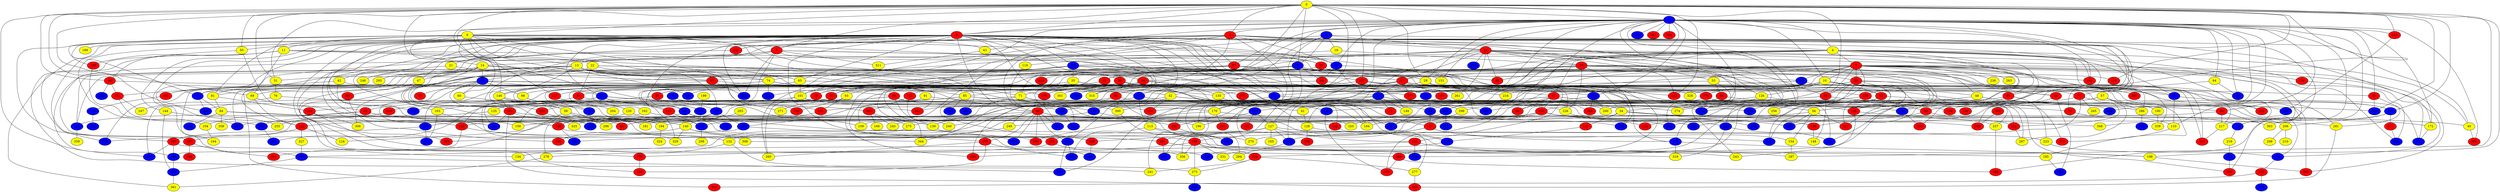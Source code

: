 graph {
0 [style = filled fillcolor = yellow];
1 [style = filled fillcolor = blue];
2 [style = filled fillcolor = red];
3 [style = filled fillcolor = red];
4 [style = filled fillcolor = yellow];
5 [style = filled fillcolor = red];
6 [style = filled fillcolor = yellow];
7 [style = filled fillcolor = red];
8 [style = filled fillcolor = blue];
9 [style = filled fillcolor = blue];
10 [style = filled fillcolor = yellow];
11 [style = filled fillcolor = yellow];
12 [style = filled fillcolor = blue];
13 [style = filled fillcolor = yellow];
14 [style = filled fillcolor = yellow];
15 [style = filled fillcolor = blue];
16 [style = filled fillcolor = red];
17 [style = filled fillcolor = red];
18 [style = filled fillcolor = yellow];
19 [style = filled fillcolor = red];
20 [style = filled fillcolor = red];
21 [style = filled fillcolor = yellow];
22 [style = filled fillcolor = yellow];
23 [style = filled fillcolor = blue];
24 [style = filled fillcolor = red];
25 [style = filled fillcolor = red];
26 [style = filled fillcolor = blue];
27 [style = filled fillcolor = blue];
28 [style = filled fillcolor = yellow];
29 [style = filled fillcolor = red];
30 [style = filled fillcolor = red];
31 [style = filled fillcolor = yellow];
32 [style = filled fillcolor = yellow];
33 [style = filled fillcolor = red];
34 [style = filled fillcolor = yellow];
35 [style = filled fillcolor = yellow];
36 [style = filled fillcolor = red];
37 [style = filled fillcolor = red];
38 [style = filled fillcolor = red];
39 [style = filled fillcolor = red];
40 [style = filled fillcolor = yellow];
41 [style = filled fillcolor = yellow];
42 [style = filled fillcolor = yellow];
43 [style = filled fillcolor = yellow];
44 [style = filled fillcolor = red];
45 [style = filled fillcolor = red];
46 [style = filled fillcolor = red];
47 [style = filled fillcolor = yellow];
48 [style = filled fillcolor = yellow];
49 [style = filled fillcolor = red];
50 [style = filled fillcolor = yellow];
51 [style = filled fillcolor = blue];
52 [style = filled fillcolor = blue];
53 [style = filled fillcolor = yellow];
54 [style = filled fillcolor = red];
55 [style = filled fillcolor = red];
56 [style = filled fillcolor = yellow];
57 [style = filled fillcolor = yellow];
58 [style = filled fillcolor = blue];
59 [style = filled fillcolor = yellow];
60 [style = filled fillcolor = yellow];
61 [style = filled fillcolor = blue];
62 [style = filled fillcolor = red];
63 [style = filled fillcolor = red];
64 [style = filled fillcolor = yellow];
65 [style = filled fillcolor = yellow];
66 [style = filled fillcolor = red];
67 [style = filled fillcolor = red];
68 [style = filled fillcolor = red];
69 [style = filled fillcolor = yellow];
70 [style = filled fillcolor = red];
71 [style = filled fillcolor = yellow];
72 [style = filled fillcolor = red];
73 [style = filled fillcolor = red];
74 [style = filled fillcolor = yellow];
75 [style = filled fillcolor = blue];
76 [style = filled fillcolor = yellow];
77 [style = filled fillcolor = blue];
78 [style = filled fillcolor = blue];
79 [style = filled fillcolor = blue];
80 [style = filled fillcolor = blue];
81 [style = filled fillcolor = yellow];
82 [style = filled fillcolor = blue];
83 [style = filled fillcolor = red];
84 [style = filled fillcolor = yellow];
85 [style = filled fillcolor = yellow];
86 [style = filled fillcolor = red];
87 [style = filled fillcolor = blue];
88 [style = filled fillcolor = red];
89 [style = filled fillcolor = blue];
90 [style = filled fillcolor = red];
91 [style = filled fillcolor = yellow];
92 [style = filled fillcolor = blue];
93 [style = filled fillcolor = yellow];
94 [style = filled fillcolor = red];
95 [style = filled fillcolor = red];
96 [style = filled fillcolor = red];
97 [style = filled fillcolor = red];
98 [style = filled fillcolor = yellow];
99 [style = filled fillcolor = red];
100 [style = filled fillcolor = yellow];
101 [style = filled fillcolor = yellow];
102 [style = filled fillcolor = red];
103 [style = filled fillcolor = yellow];
104 [style = filled fillcolor = yellow];
105 [style = filled fillcolor = red];
106 [style = filled fillcolor = red];
107 [style = filled fillcolor = blue];
108 [style = filled fillcolor = red];
109 [style = filled fillcolor = yellow];
110 [style = filled fillcolor = yellow];
111 [style = filled fillcolor = red];
112 [style = filled fillcolor = red];
113 [style = filled fillcolor = yellow];
114 [style = filled fillcolor = red];
115 [style = filled fillcolor = blue];
116 [style = filled fillcolor = yellow];
117 [style = filled fillcolor = red];
118 [style = filled fillcolor = red];
119 [style = filled fillcolor = blue];
120 [style = filled fillcolor = yellow];
121 [style = filled fillcolor = blue];
122 [style = filled fillcolor = red];
123 [style = filled fillcolor = blue];
124 [style = filled fillcolor = yellow];
125 [style = filled fillcolor = yellow];
126 [style = filled fillcolor = yellow];
127 [style = filled fillcolor = yellow];
128 [style = filled fillcolor = yellow];
129 [style = filled fillcolor = red];
130 [style = filled fillcolor = blue];
131 [style = filled fillcolor = red];
132 [style = filled fillcolor = yellow];
133 [style = filled fillcolor = red];
134 [style = filled fillcolor = yellow];
135 [style = filled fillcolor = yellow];
136 [style = filled fillcolor = red];
137 [style = filled fillcolor = red];
138 [style = filled fillcolor = red];
139 [style = filled fillcolor = yellow];
140 [style = filled fillcolor = yellow];
141 [style = filled fillcolor = blue];
142 [style = filled fillcolor = red];
143 [style = filled fillcolor = red];
144 [style = filled fillcolor = yellow];
145 [style = filled fillcolor = red];
146 [style = filled fillcolor = yellow];
147 [style = filled fillcolor = red];
148 [style = filled fillcolor = yellow];
149 [style = filled fillcolor = yellow];
150 [style = filled fillcolor = red];
151 [style = filled fillcolor = yellow];
152 [style = filled fillcolor = red];
153 [style = filled fillcolor = red];
154 [style = filled fillcolor = yellow];
155 [style = filled fillcolor = red];
156 [style = filled fillcolor = red];
157 [style = filled fillcolor = blue];
158 [style = filled fillcolor = yellow];
159 [style = filled fillcolor = red];
160 [style = filled fillcolor = blue];
161 [style = filled fillcolor = red];
162 [style = filled fillcolor = yellow];
163 [style = filled fillcolor = blue];
164 [style = filled fillcolor = yellow];
165 [style = filled fillcolor = yellow];
166 [style = filled fillcolor = yellow];
167 [style = filled fillcolor = red];
168 [style = filled fillcolor = blue];
169 [style = filled fillcolor = blue];
170 [style = filled fillcolor = yellow];
171 [style = filled fillcolor = blue];
172 [style = filled fillcolor = yellow];
173 [style = filled fillcolor = blue];
174 [style = filled fillcolor = blue];
175 [style = filled fillcolor = blue];
176 [style = filled fillcolor = red];
177 [style = filled fillcolor = red];
178 [style = filled fillcolor = red];
179 [style = filled fillcolor = red];
180 [style = filled fillcolor = blue];
181 [style = filled fillcolor = yellow];
182 [style = filled fillcolor = blue];
183 [style = filled fillcolor = red];
184 [style = filled fillcolor = yellow];
185 [style = filled fillcolor = yellow];
186 [style = filled fillcolor = red];
187 [style = filled fillcolor = yellow];
188 [style = filled fillcolor = red];
189 [style = filled fillcolor = yellow];
190 [style = filled fillcolor = yellow];
191 [style = filled fillcolor = blue];
192 [style = filled fillcolor = blue];
193 [style = filled fillcolor = blue];
194 [style = filled fillcolor = yellow];
195 [style = filled fillcolor = blue];
196 [style = filled fillcolor = blue];
197 [style = filled fillcolor = red];
198 [style = filled fillcolor = yellow];
199 [style = filled fillcolor = yellow];
200 [style = filled fillcolor = yellow];
201 [style = filled fillcolor = red];
202 [style = filled fillcolor = red];
203 [style = filled fillcolor = yellow];
204 [style = filled fillcolor = yellow];
205 [style = filled fillcolor = red];
206 [style = filled fillcolor = yellow];
207 [style = filled fillcolor = red];
208 [style = filled fillcolor = yellow];
209 [style = filled fillcolor = blue];
210 [style = filled fillcolor = yellow];
211 [style = filled fillcolor = blue];
212 [style = filled fillcolor = blue];
213 [style = filled fillcolor = blue];
214 [style = filled fillcolor = blue];
215 [style = filled fillcolor = red];
216 [style = filled fillcolor = yellow];
217 [style = filled fillcolor = yellow];
218 [style = filled fillcolor = red];
219 [style = filled fillcolor = yellow];
220 [style = filled fillcolor = blue];
221 [style = filled fillcolor = red];
222 [style = filled fillcolor = red];
223 [style = filled fillcolor = yellow];
224 [style = filled fillcolor = red];
225 [style = filled fillcolor = blue];
226 [style = filled fillcolor = yellow];
227 [style = filled fillcolor = blue];
228 [style = filled fillcolor = red];
229 [style = filled fillcolor = blue];
230 [style = filled fillcolor = red];
231 [style = filled fillcolor = blue];
232 [style = filled fillcolor = red];
233 [style = filled fillcolor = blue];
234 [style = filled fillcolor = red];
235 [style = filled fillcolor = blue];
236 [style = filled fillcolor = yellow];
237 [style = filled fillcolor = red];
238 [style = filled fillcolor = blue];
239 [style = filled fillcolor = blue];
240 [style = filled fillcolor = yellow];
241 [style = filled fillcolor = yellow];
242 [style = filled fillcolor = blue];
243 [style = filled fillcolor = yellow];
244 [style = filled fillcolor = blue];
245 [style = filled fillcolor = yellow];
246 [style = filled fillcolor = yellow];
247 [style = filled fillcolor = yellow];
248 [style = filled fillcolor = blue];
249 [style = filled fillcolor = yellow];
250 [style = filled fillcolor = blue];
251 [style = filled fillcolor = red];
252 [style = filled fillcolor = red];
253 [style = filled fillcolor = red];
254 [style = filled fillcolor = red];
255 [style = filled fillcolor = yellow];
256 [style = filled fillcolor = yellow];
257 [style = filled fillcolor = yellow];
258 [style = filled fillcolor = blue];
259 [style = filled fillcolor = red];
260 [style = filled fillcolor = yellow];
261 [style = filled fillcolor = yellow];
262 [style = filled fillcolor = blue];
263 [style = filled fillcolor = yellow];
264 [style = filled fillcolor = blue];
265 [style = filled fillcolor = yellow];
266 [style = filled fillcolor = blue];
267 [style = filled fillcolor = red];
268 [style = filled fillcolor = blue];
269 [style = filled fillcolor = blue];
270 [style = filled fillcolor = yellow];
271 [style = filled fillcolor = yellow];
272 [style = filled fillcolor = red];
273 [style = filled fillcolor = yellow];
274 [style = filled fillcolor = yellow];
275 [style = filled fillcolor = yellow];
276 [style = filled fillcolor = red];
277 [style = filled fillcolor = yellow];
278 [style = filled fillcolor = yellow];
279 [style = filled fillcolor = blue];
280 [style = filled fillcolor = red];
281 [style = filled fillcolor = yellow];
282 [style = filled fillcolor = blue];
283 [style = filled fillcolor = blue];
284 [style = filled fillcolor = blue];
285 [style = filled fillcolor = blue];
286 [style = filled fillcolor = yellow];
287 [style = filled fillcolor = yellow];
288 [style = filled fillcolor = red];
289 [style = filled fillcolor = blue];
290 [style = filled fillcolor = red];
291 [style = filled fillcolor = red];
292 [style = filled fillcolor = blue];
293 [style = filled fillcolor = yellow];
294 [style = filled fillcolor = yellow];
295 [style = filled fillcolor = blue];
296 [style = filled fillcolor = yellow];
297 [style = filled fillcolor = red];
298 [style = filled fillcolor = yellow];
299 [style = filled fillcolor = yellow];
300 [style = filled fillcolor = yellow];
301 [style = filled fillcolor = yellow];
302 [style = filled fillcolor = blue];
303 [style = filled fillcolor = red];
304 [style = filled fillcolor = red];
305 [style = filled fillcolor = red];
306 [style = filled fillcolor = yellow];
307 [style = filled fillcolor = blue];
308 [style = filled fillcolor = yellow];
309 [style = filled fillcolor = red];
310 [style = filled fillcolor = red];
311 [style = filled fillcolor = yellow];
312 [style = filled fillcolor = blue];
313 [style = filled fillcolor = red];
314 [style = filled fillcolor = red];
315 [style = filled fillcolor = yellow];
316 [style = filled fillcolor = blue];
317 [style = filled fillcolor = red];
318 [style = filled fillcolor = blue];
319 [style = filled fillcolor = yellow];
320 [style = filled fillcolor = yellow];
321 [style = filled fillcolor = blue];
322 [style = filled fillcolor = red];
323 [style = filled fillcolor = blue];
324 [style = filled fillcolor = yellow];
325 [style = filled fillcolor = yellow];
326 [style = filled fillcolor = blue];
327 [style = filled fillcolor = yellow];
328 [style = filled fillcolor = yellow];
329 [style = filled fillcolor = yellow];
330 [style = filled fillcolor = red];
331 [style = filled fillcolor = yellow];
332 [style = filled fillcolor = blue];
333 [style = filled fillcolor = red];
334 [style = filled fillcolor = blue];
335 [style = filled fillcolor = blue];
336 [style = filled fillcolor = blue];
337 [style = filled fillcolor = blue];
338 [style = filled fillcolor = red];
339 [style = filled fillcolor = yellow];
340 [style = filled fillcolor = red];
341 [style = filled fillcolor = blue];
342 [style = filled fillcolor = red];
343 [style = filled fillcolor = blue];
344 [style = filled fillcolor = yellow];
345 [style = filled fillcolor = red];
346 [style = filled fillcolor = red];
347 [style = filled fillcolor = blue];
348 [style = filled fillcolor = yellow];
349 [style = filled fillcolor = red];
350 [style = filled fillcolor = red];
351 [style = filled fillcolor = blue];
352 [style = filled fillcolor = red];
353 [style = filled fillcolor = blue];
354 [style = filled fillcolor = blue];
355 [style = filled fillcolor = red];
356 [style = filled fillcolor = yellow];
357 [style = filled fillcolor = blue];
358 [style = filled fillcolor = yellow];
359 [style = filled fillcolor = yellow];
360 [style = filled fillcolor = blue];
361 [style = filled fillcolor = yellow];
362 [style = filled fillcolor = red];
363 [style = filled fillcolor = yellow];
364 [style = filled fillcolor = blue];
365 [style = filled fillcolor = red];
366 [style = filled fillcolor = blue];
0 -- 6;
1 -- 3;
0 -- 9;
0 -- 14;
0 -- 28;
0 -- 31;
0 -- 50;
0 -- 69;
0 -- 96;
0 -- 107;
0 -- 118;
0 -- 123;
0 -- 131;
0 -- 143;
0 -- 156;
0 -- 187;
0 -- 190;
0 -- 198;
0 -- 5;
0 -- 3;
0 -- 2;
0 -- 1;
0 -- 215;
0 -- 237;
0 -- 262;
0 -- 307;
0 -- 331;
0 -- 360;
1 -- 2;
1 -- 4;
1 -- 10;
1 -- 12;
1 -- 28;
1 -- 30;
1 -- 31;
1 -- 33;
1 -- 37;
1 -- 64;
1 -- 83;
1 -- 92;
1 -- 101;
1 -- 110;
1 -- 117;
1 -- 127;
1 -- 130;
1 -- 135;
1 -- 137;
1 -- 151;
1 -- 172;
1 -- 174;
1 -- 176;
1 -- 177;
1 -- 200;
1 -- 215;
1 -- 233;
1 -- 239;
1 -- 248;
1 -- 267;
1 -- 269;
1 -- 291;
1 -- 296;
1 -- 304;
1 -- 348;
1 -- 355;
1 -- 362;
2 -- 12;
2 -- 16;
2 -- 38;
2 -- 40;
2 -- 43;
2 -- 49;
2 -- 59;
2 -- 77;
2 -- 79;
2 -- 171;
2 -- 232;
2 -- 260;
2 -- 315;
2 -- 341;
3 -- 4;
3 -- 5;
3 -- 20;
3 -- 21;
3 -- 23;
3 -- 27;
3 -- 36;
3 -- 37;
3 -- 39;
3 -- 42;
3 -- 47;
3 -- 49;
3 -- 50;
3 -- 52;
3 -- 53;
3 -- 61;
3 -- 65;
3 -- 70;
3 -- 95;
3 -- 103;
3 -- 104;
3 -- 123;
3 -- 128;
3 -- 129;
3 -- 134;
3 -- 144;
3 -- 158;
3 -- 159;
3 -- 161;
3 -- 172;
3 -- 182;
3 -- 197;
3 -- 207;
3 -- 225;
3 -- 226;
3 -- 244;
3 -- 246;
3 -- 264;
3 -- 295;
3 -- 298;
3 -- 303;
3 -- 334;
3 -- 361;
4 -- 7;
4 -- 13;
4 -- 26;
4 -- 40;
4 -- 58;
4 -- 67;
4 -- 85;
4 -- 87;
4 -- 156;
4 -- 217;
4 -- 291;
4 -- 309;
4 -- 347;
4 -- 350;
5 -- 13;
5 -- 14;
5 -- 79;
5 -- 119;
5 -- 160;
5 -- 197;
5 -- 264;
5 -- 288;
5 -- 311;
6 -- 11;
6 -- 12;
6 -- 13;
6 -- 27;
6 -- 43;
6 -- 54;
6 -- 55;
6 -- 60;
6 -- 74;
6 -- 77;
6 -- 80;
6 -- 81;
6 -- 146;
6 -- 167;
6 -- 173;
6 -- 188;
6 -- 189;
6 -- 193;
6 -- 271;
7 -- 10;
7 -- 17;
7 -- 29;
7 -- 39;
7 -- 45;
7 -- 48;
7 -- 54;
7 -- 82;
7 -- 138;
7 -- 170;
7 -- 206;
7 -- 212;
7 -- 216;
7 -- 217;
7 -- 229;
7 -- 236;
7 -- 242;
7 -- 263;
7 -- 279;
7 -- 286;
7 -- 295;
7 -- 305;
7 -- 321;
7 -- 328;
8 -- 9;
8 -- 16;
8 -- 18;
8 -- 32;
8 -- 105;
8 -- 136;
8 -- 146;
9 -- 17;
9 -- 44;
9 -- 111;
9 -- 139;
9 -- 171;
9 -- 294;
9 -- 314;
9 -- 317;
10 -- 27;
10 -- 48;
10 -- 51;
10 -- 63;
10 -- 67;
10 -- 92;
10 -- 107;
10 -- 114;
10 -- 126;
10 -- 212;
10 -- 220;
10 -- 231;
10 -- 276;
10 -- 280;
10 -- 317;
11 -- 22;
11 -- 26;
11 -- 69;
11 -- 175;
11 -- 188;
11 -- 270;
11 -- 273;
12 -- 44;
12 -- 149;
12 -- 234;
12 -- 290;
13 -- 15;
13 -- 47;
13 -- 59;
13 -- 65;
13 -- 71;
13 -- 82;
13 -- 86;
13 -- 102;
13 -- 119;
13 -- 122;
13 -- 168;
13 -- 176;
13 -- 253;
13 -- 285;
13 -- 342;
14 -- 15;
14 -- 68;
14 -- 74;
14 -- 97;
14 -- 183;
14 -- 246;
14 -- 293;
15 -- 32;
15 -- 52;
15 -- 60;
15 -- 61;
15 -- 81;
15 -- 90;
15 -- 98;
15 -- 102;
15 -- 130;
15 -- 156;
15 -- 164;
15 -- 175;
15 -- 181;
15 -- 224;
15 -- 308;
16 -- 17;
16 -- 19;
16 -- 23;
16 -- 71;
16 -- 95;
16 -- 99;
16 -- 143;
16 -- 192;
16 -- 195;
16 -- 261;
16 -- 274;
16 -- 279;
16 -- 313;
16 -- 322;
16 -- 344;
17 -- 24;
17 -- 26;
17 -- 69;
17 -- 71;
17 -- 93;
17 -- 108;
17 -- 155;
17 -- 163;
17 -- 177;
17 -- 196;
17 -- 257;
17 -- 259;
17 -- 281;
17 -- 330;
18 -- 19;
18 -- 116;
19 -- 24;
19 -- 25;
19 -- 45;
19 -- 56;
19 -- 99;
19 -- 118;
19 -- 196;
19 -- 226;
19 -- 235;
19 -- 243;
19 -- 291;
19 -- 329;
19 -- 339;
20 -- 25;
20 -- 34;
20 -- 38;
20 -- 41;
20 -- 63;
20 -- 89;
20 -- 117;
20 -- 143;
20 -- 227;
21 -- 81;
21 -- 97;
22 -- 28;
22 -- 31;
22 -- 46;
22 -- 99;
22 -- 115;
22 -- 178;
22 -- 352;
23 -- 29;
23 -- 35;
23 -- 73;
23 -- 74;
23 -- 78;
23 -- 133;
23 -- 151;
23 -- 213;
23 -- 237;
23 -- 285;
23 -- 306;
24 -- 282;
24 -- 338;
24 -- 340;
25 -- 170;
25 -- 173;
26 -- 34;
26 -- 41;
26 -- 70;
26 -- 73;
26 -- 139;
26 -- 149;
26 -- 170;
26 -- 200;
26 -- 270;
26 -- 283;
27 -- 30;
27 -- 259;
28 -- 87;
28 -- 112;
28 -- 145;
28 -- 216;
28 -- 251;
29 -- 33;
29 -- 34;
29 -- 38;
29 -- 39;
29 -- 56;
29 -- 88;
29 -- 163;
29 -- 169;
29 -- 289;
30 -- 79;
30 -- 251;
31 -- 76;
32 -- 56;
32 -- 114;
32 -- 212;
32 -- 300;
32 -- 344;
33 -- 262;
33 -- 281;
34 -- 40;
34 -- 68;
34 -- 136;
34 -- 147;
34 -- 194;
34 -- 366;
35 -- 51;
35 -- 80;
35 -- 129;
35 -- 321;
36 -- 109;
36 -- 136;
36 -- 209;
36 -- 320;
37 -- 45;
37 -- 51;
37 -- 87;
37 -- 97;
37 -- 98;
37 -- 126;
37 -- 145;
37 -- 162;
38 -- 271;
39 -- 49;
39 -- 83;
39 -- 115;
39 -- 148;
40 -- 355;
41 -- 128;
42 -- 152;
42 -- 185;
42 -- 186;
43 -- 55;
43 -- 311;
44 -- 88;
44 -- 169;
45 -- 46;
45 -- 67;
46 -- 119;
46 -- 360;
47 -- 194;
47 -- 202;
48 -- 222;
48 -- 262;
49 -- 132;
49 -- 150;
49 -- 158;
49 -- 160;
49 -- 227;
49 -- 235;
49 -- 238;
49 -- 240;
49 -- 257;
49 -- 330;
49 -- 340;
50 -- 62;
50 -- 96;
52 -- 58;
52 -- 113;
52 -- 125;
53 -- 66;
53 -- 72;
53 -- 207;
53 -- 266;
54 -- 89;
54 -- 101;
54 -- 135;
54 -- 176;
54 -- 301;
54 -- 315;
54 -- 326;
54 -- 347;
55 -- 120;
55 -- 313;
56 -- 122;
56 -- 154;
56 -- 182;
56 -- 317;
57 -- 100;
57 -- 234;
57 -- 266;
57 -- 286;
57 -- 287;
58 -- 137;
59 -- 140;
59 -- 181;
59 -- 254;
60 -- 78;
61 -- 62;
61 -- 111;
61 -- 209;
61 -- 220;
61 -- 225;
61 -- 248;
61 -- 343;
62 -- 104;
62 -- 105;
62 -- 139;
62 -- 285;
63 -- 256;
63 -- 272;
63 -- 366;
64 -- 72;
64 -- 92;
65 -- 101;
65 -- 141;
65 -- 142;
66 -- 94;
66 -- 297;
66 -- 309;
67 -- 94;
67 -- 105;
67 -- 106;
67 -- 221;
67 -- 275;
67 -- 286;
67 -- 298;
67 -- 345;
67 -- 365;
69 -- 122;
69 -- 364;
70 -- 110;
71 -- 180;
71 -- 184;
71 -- 193;
71 -- 242;
72 -- 106;
72 -- 192;
72 -- 265;
72 -- 305;
74 -- 77;
74 -- 85;
74 -- 135;
74 -- 213;
74 -- 310;
75 -- 109;
75 -- 153;
76 -- 89;
76 -- 247;
77 -- 84;
77 -- 360;
79 -- 219;
81 -- 84;
81 -- 224;
82 -- 128;
82 -- 221;
83 -- 109;
83 -- 217;
83 -- 363;
84 -- 172;
84 -- 186;
84 -- 268;
84 -- 358;
85 -- 124;
85 -- 157;
85 -- 206;
85 -- 228;
85 -- 253;
85 -- 274;
86 -- 123;
86 -- 158;
86 -- 240;
86 -- 279;
86 -- 300;
86 -- 307;
86 -- 335;
87 -- 107;
87 -- 110;
88 -- 218;
89 -- 141;
89 -- 214;
89 -- 233;
91 -- 244;
91 -- 337;
93 -- 131;
93 -- 352;
95 -- 223;
95 -- 248;
95 -- 357;
96 -- 152;
96 -- 177;
96 -- 258;
97 -- 114;
97 -- 146;
97 -- 264;
98 -- 204;
98 -- 211;
100 -- 339;
101 -- 103;
101 -- 184;
101 -- 260;
101 -- 342;
102 -- 121;
103 -- 312;
103 -- 325;
104 -- 164;
105 -- 191;
106 -- 129;
106 -- 181;
106 -- 182;
106 -- 184;
106 -- 221;
106 -- 281;
106 -- 289;
106 -- 320;
106 -- 356;
107 -- 179;
107 -- 206;
107 -- 363;
108 -- 131;
108 -- 269;
110 -- 272;
111 -- 211;
112 -- 153;
112 -- 240;
113 -- 191;
113 -- 198;
113 -- 250;
115 -- 127;
115 -- 190;
115 -- 201;
116 -- 316;
117 -- 120;
119 -- 140;
119 -- 180;
119 -- 229;
120 -- 161;
120 -- 167;
121 -- 332;
122 -- 124;
122 -- 197;
122 -- 327;
123 -- 142;
123 -- 186;
125 -- 292;
126 -- 145;
126 -- 274;
126 -- 334;
127 -- 133;
127 -- 155;
127 -- 165;
127 -- 175;
127 -- 192;
127 -- 223;
127 -- 228;
128 -- 163;
128 -- 230;
129 -- 132;
129 -- 168;
130 -- 200;
130 -- 337;
130 -- 345;
131 -- 211;
132 -- 134;
132 -- 241;
133 -- 178;
133 -- 187;
133 -- 233;
135 -- 137;
136 -- 148;
137 -- 154;
137 -- 159;
137 -- 171;
137 -- 270;
138 -- 231;
139 -- 238;
140 -- 150;
140 -- 161;
140 -- 329;
140 -- 330;
140 -- 349;
141 -- 167;
141 -- 312;
142 -- 277;
144 -- 255;
144 -- 354;
145 -- 243;
145 -- 348;
146 -- 183;
146 -- 194;
146 -- 226;
147 -- 160;
150 -- 250;
150 -- 260;
150 -- 290;
152 -- 247;
152 -- 292;
153 -- 166;
153 -- 245;
153 -- 275;
154 -- 187;
155 -- 278;
155 -- 323;
156 -- 169;
156 -- 249;
156 -- 322;
159 -- 185;
159 -- 222;
159 -- 259;
159 -- 273;
159 -- 331;
159 -- 356;
160 -- 323;
161 -- 243;
161 -- 357;
162 -- 190;
162 -- 278;
167 -- 168;
167 -- 288;
167 -- 307;
168 -- 354;
170 -- 249;
170 -- 266;
170 -- 297;
171 -- 198;
171 -- 319;
172 -- 231;
178 -- 290;
179 -- 295;
180 -- 303;
180 -- 336;
183 -- 196;
183 -- 244;
183 -- 296;
183 -- 333;
185 -- 282;
186 -- 343;
186 -- 344;
188 -- 229;
192 -- 294;
194 -- 324;
197 -- 254;
197 -- 346;
198 -- 305;
199 -- 225;
202 -- 349;
203 -- 325;
205 -- 340;
206 -- 208;
206 -- 210;
209 -- 316;
211 -- 299;
212 -- 351;
212 -- 364;
215 -- 283;
216 -- 337;
217 -- 313;
218 -- 255;
219 -- 302;
220 -- 365;
221 -- 287;
222 -- 241;
222 -- 273;
222 -- 277;
223 -- 242;
224 -- 306;
224 -- 356;
226 -- 239;
228 -- 336;
232 -- 293;
235 -- 250;
235 -- 341;
237 -- 241;
237 -- 245;
237 -- 261;
237 -- 276;
237 -- 328;
239 -- 319;
239 -- 321;
242 -- 252;
248 -- 350;
249 -- 308;
252 -- 310;
252 -- 318;
253 -- 329;
257 -- 362;
273 -- 284;
275 -- 343;
276 -- 287;
276 -- 342;
277 -- 333;
278 -- 361;
281 -- 333;
285 -- 359;
286 -- 353;
288 -- 362;
288 -- 365;
292 -- 335;
298 -- 347;
300 -- 319;
302 -- 309;
327 -- 334;
334 -- 341;
334 -- 354;
354 -- 361;
}
